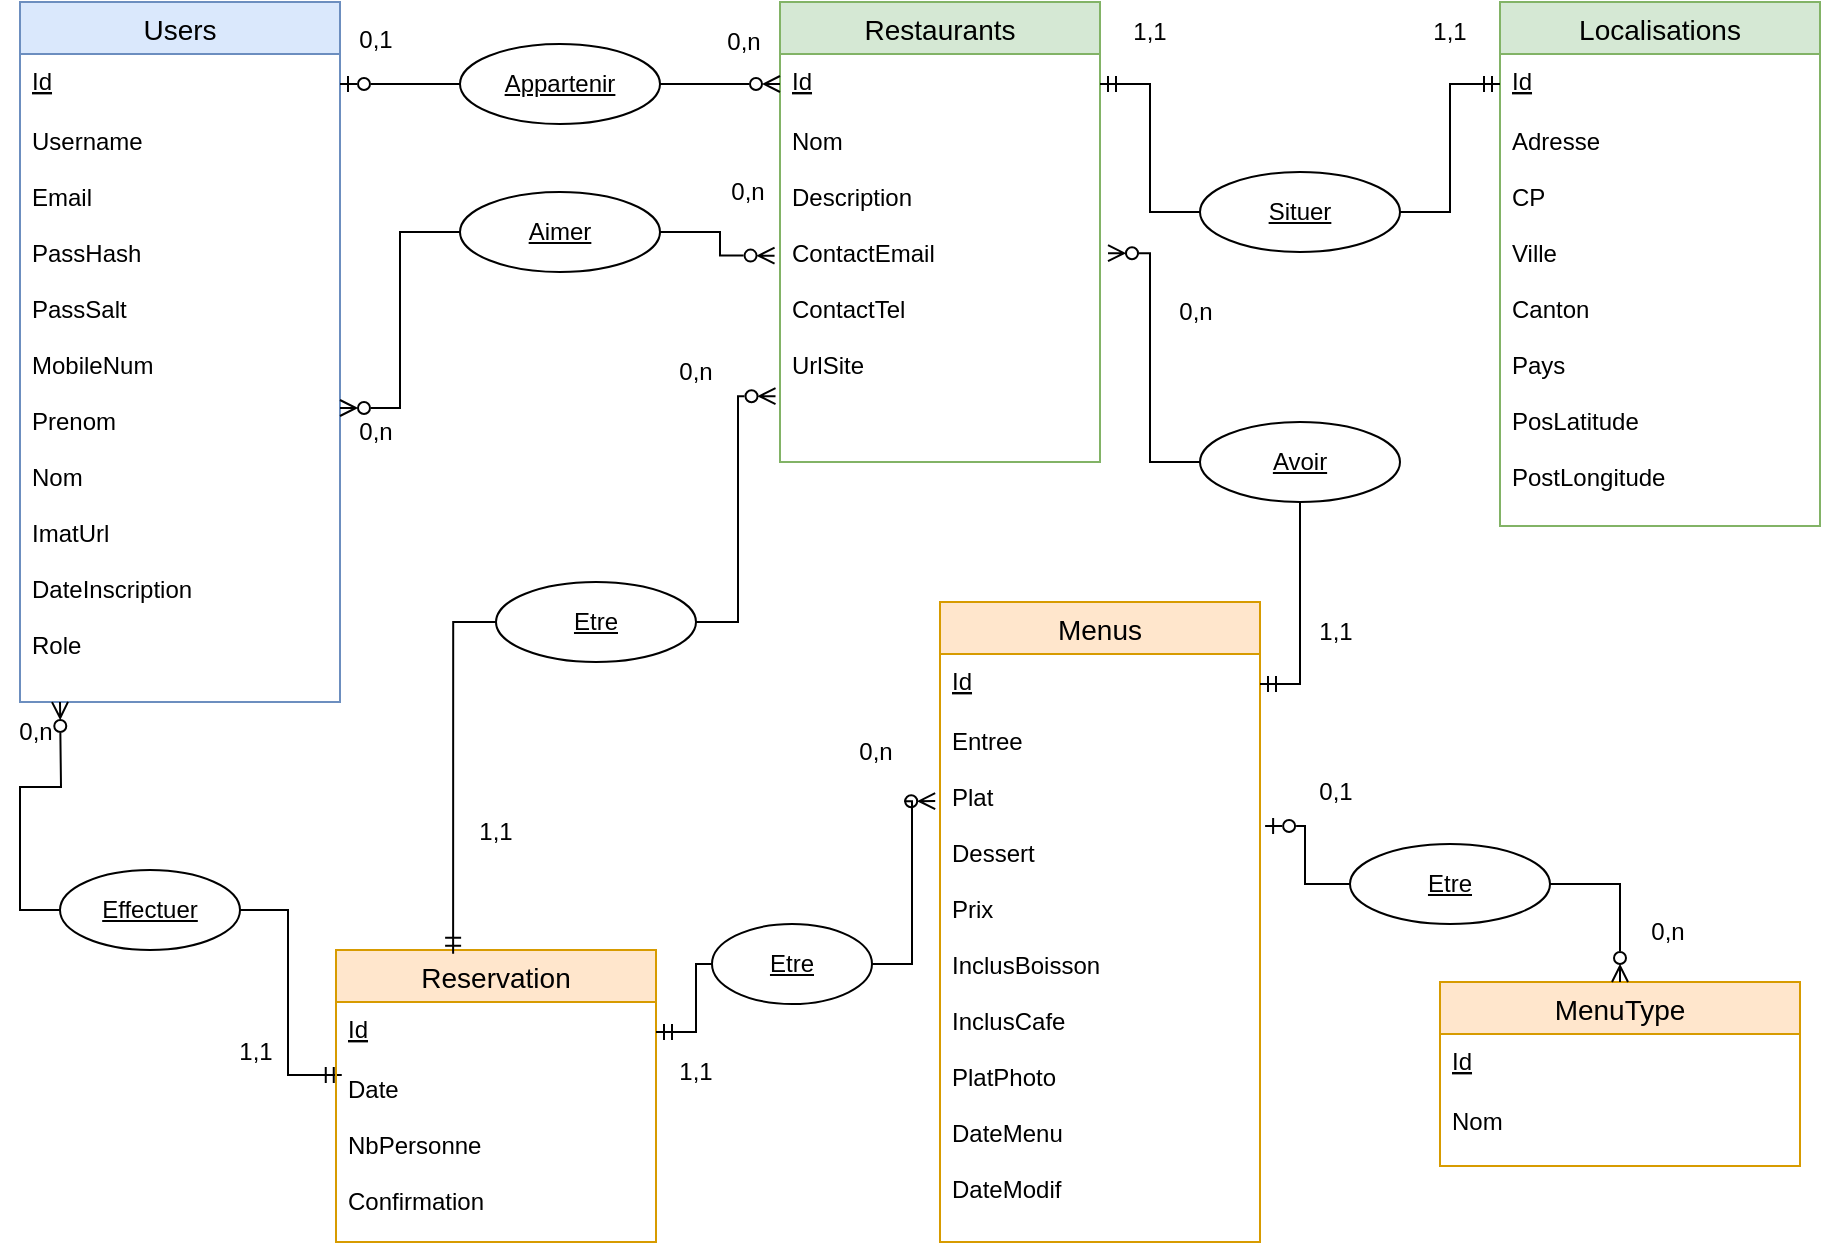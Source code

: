 <mxfile version="18.1.3" type="device"><diagram id="QKvdwH88C0wcRl8EetHP" name="Page-1"><mxGraphModel dx="1038" dy="641" grid="1" gridSize="10" guides="1" tooltips="1" connect="1" arrows="1" fold="1" page="1" pageScale="1" pageWidth="827" pageHeight="1169" math="0" shadow="0"><root><mxCell id="0"/><mxCell id="1" parent="0"/><mxCell id="CahEJzgrNlR-3I6OwAii-4" value="Users" style="swimlane;fontStyle=0;childLayout=stackLayout;horizontal=1;startSize=26;horizontalStack=0;resizeParent=1;resizeParentMax=0;resizeLast=0;collapsible=1;marginBottom=0;align=center;fontSize=14;fillColor=#dae8fc;strokeColor=#6c8ebf;" parent="1" vertex="1"><mxGeometry x="130" y="40" width="160" height="350" as="geometry"/></mxCell><mxCell id="CahEJzgrNlR-3I6OwAii-5" value="Id" style="text;strokeColor=none;fillColor=none;spacingLeft=4;spacingRight=4;overflow=hidden;rotatable=0;points=[[0,0.5],[1,0.5]];portConstraint=eastwest;fontSize=12;fontStyle=4" parent="CahEJzgrNlR-3I6OwAii-4" vertex="1"><mxGeometry y="26" width="160" height="30" as="geometry"/></mxCell><mxCell id="CahEJzgrNlR-3I6OwAii-6" value="Username&#10;&#10;Email&#10;&#10;PassHash&#10;&#10;PassSalt&#10;&#10;MobileNum&#10;&#10;Prenom&#10;&#10;Nom&#10;&#10;ImatUrl&#10;&#10;DateInscription&#10;&#10;Role" style="text;strokeColor=none;fillColor=none;spacingLeft=4;spacingRight=4;overflow=hidden;rotatable=0;points=[[0,0.5],[1,0.5]];portConstraint=eastwest;fontSize=12;" parent="CahEJzgrNlR-3I6OwAii-4" vertex="1"><mxGeometry y="56" width="160" height="294" as="geometry"/></mxCell><mxCell id="CahEJzgrNlR-3I6OwAii-7" value="Restaurants" style="swimlane;fontStyle=0;childLayout=stackLayout;horizontal=1;startSize=26;horizontalStack=0;resizeParent=1;resizeParentMax=0;resizeLast=0;collapsible=1;marginBottom=0;align=center;fontSize=14;fillColor=#d5e8d4;strokeColor=#82b366;" parent="1" vertex="1"><mxGeometry x="510" y="40" width="160" height="230" as="geometry"/></mxCell><mxCell id="CahEJzgrNlR-3I6OwAii-8" value="Id" style="text;strokeColor=none;fillColor=none;spacingLeft=4;spacingRight=4;overflow=hidden;rotatable=0;points=[[0,0.5],[1,0.5]];portConstraint=eastwest;fontSize=12;fontStyle=4" parent="CahEJzgrNlR-3I6OwAii-7" vertex="1"><mxGeometry y="26" width="160" height="30" as="geometry"/></mxCell><mxCell id="CahEJzgrNlR-3I6OwAii-9" value="Nom&#10;&#10;Description&#10;&#10;ContactEmail&#10;&#10;ContactTel&#10;&#10;UrlSite&#10;&#10;&#10;" style="text;strokeColor=none;fillColor=none;spacingLeft=4;spacingRight=4;overflow=hidden;rotatable=0;points=[[0,0.5],[1,0.5]];portConstraint=eastwest;fontSize=12;" parent="CahEJzgrNlR-3I6OwAii-7" vertex="1"><mxGeometry y="56" width="160" height="174" as="geometry"/></mxCell><mxCell id="CahEJzgrNlR-3I6OwAii-11" value="Menus" style="swimlane;fontStyle=0;childLayout=stackLayout;horizontal=1;startSize=26;horizontalStack=0;resizeParent=1;resizeParentMax=0;resizeLast=0;collapsible=1;marginBottom=0;align=center;fontSize=14;fillColor=#ffe6cc;strokeColor=#d79b00;" parent="1" vertex="1"><mxGeometry x="590" y="340" width="160" height="320" as="geometry"/></mxCell><mxCell id="CahEJzgrNlR-3I6OwAii-12" value="Id" style="text;strokeColor=none;fillColor=none;spacingLeft=4;spacingRight=4;overflow=hidden;rotatable=0;points=[[0,0.5],[1,0.5]];portConstraint=eastwest;fontSize=12;fontStyle=4" parent="CahEJzgrNlR-3I6OwAii-11" vertex="1"><mxGeometry y="26" width="160" height="30" as="geometry"/></mxCell><mxCell id="CahEJzgrNlR-3I6OwAii-13" value="Entree&#10;&#10;Plat&#10;&#10;Dessert&#10;&#10;Prix&#10;&#10;InclusBoisson&#10;&#10;InclusCafe&#10;&#10;PlatPhoto&#10;&#10;DateMenu&#10;&#10;DateModif&#10;&#10;" style="text;strokeColor=none;fillColor=none;spacingLeft=4;spacingRight=4;overflow=hidden;rotatable=0;points=[[0,0.5],[1,0.5]];portConstraint=eastwest;fontSize=12;" parent="CahEJzgrNlR-3I6OwAii-11" vertex="1"><mxGeometry y="56" width="160" height="264" as="geometry"/></mxCell><mxCell id="CahEJzgrNlR-3I6OwAii-14" value="MenuType" style="swimlane;fontStyle=0;childLayout=stackLayout;horizontal=1;startSize=26;horizontalStack=0;resizeParent=1;resizeParentMax=0;resizeLast=0;collapsible=1;marginBottom=0;align=center;fontSize=14;fillColor=#ffe6cc;strokeColor=#d79b00;" parent="1" vertex="1"><mxGeometry x="840" y="530" width="180" height="92" as="geometry"/></mxCell><mxCell id="CahEJzgrNlR-3I6OwAii-15" value="Id" style="text;strokeColor=none;fillColor=none;spacingLeft=4;spacingRight=4;overflow=hidden;rotatable=0;points=[[0,0.5],[1,0.5]];portConstraint=eastwest;fontSize=12;fontStyle=4" parent="CahEJzgrNlR-3I6OwAii-14" vertex="1"><mxGeometry y="26" width="180" height="30" as="geometry"/></mxCell><mxCell id="CahEJzgrNlR-3I6OwAii-16" value="Nom" style="text;strokeColor=none;fillColor=none;spacingLeft=4;spacingRight=4;overflow=hidden;rotatable=0;points=[[0,0.5],[1,0.5]];portConstraint=eastwest;fontSize=12;" parent="CahEJzgrNlR-3I6OwAii-14" vertex="1"><mxGeometry y="56" width="180" height="36" as="geometry"/></mxCell><mxCell id="CahEJzgrNlR-3I6OwAii-33" style="edgeStyle=orthogonalEdgeStyle;rounded=0;orthogonalLoop=1;jettySize=auto;html=1;exitX=1;exitY=0.5;exitDx=0;exitDy=0;entryX=-0.017;entryY=0.407;entryDx=0;entryDy=0;entryPerimeter=0;endArrow=ERzeroToMany;endFill=0;" parent="1" source="CahEJzgrNlR-3I6OwAii-17" target="CahEJzgrNlR-3I6OwAii-9" edge="1"><mxGeometry relative="1" as="geometry"/></mxCell><mxCell id="CahEJzgrNlR-3I6OwAii-17" value="Aimer" style="ellipse;whiteSpace=wrap;html=1;align=center;fontStyle=4;" parent="1" vertex="1"><mxGeometry x="350" y="135" width="100" height="40" as="geometry"/></mxCell><mxCell id="CahEJzgrNlR-3I6OwAii-31" style="edgeStyle=orthogonalEdgeStyle;rounded=0;orthogonalLoop=1;jettySize=auto;html=1;exitX=1;exitY=0.5;exitDx=0;exitDy=0;entryX=0;entryY=0.5;entryDx=0;entryDy=0;endArrow=ERzeroToMany;endFill=0;" parent="1" source="CahEJzgrNlR-3I6OwAii-18" target="CahEJzgrNlR-3I6OwAii-8" edge="1"><mxGeometry relative="1" as="geometry"/></mxCell><mxCell id="CahEJzgrNlR-3I6OwAii-18" value="Appartenir" style="ellipse;whiteSpace=wrap;html=1;align=center;fontStyle=4;" parent="1" vertex="1"><mxGeometry x="350" y="61" width="100" height="40" as="geometry"/></mxCell><mxCell id="CahEJzgrNlR-3I6OwAii-35" style="edgeStyle=orthogonalEdgeStyle;rounded=0;orthogonalLoop=1;jettySize=auto;html=1;exitX=1;exitY=0.5;exitDx=0;exitDy=0;endArrow=ERmandOne;endFill=0;entryX=0.018;entryY=1.216;entryDx=0;entryDy=0;entryPerimeter=0;" parent="1" source="CahEJzgrNlR-3I6OwAii-19" target="CahEJzgrNlR-3I6OwAii-24" edge="1"><mxGeometry relative="1" as="geometry"><mxPoint x="269" y="410" as="targetPoint"/></mxGeometry></mxCell><mxCell id="CahEJzgrNlR-3I6OwAii-19" value="Effectuer" style="ellipse;whiteSpace=wrap;html=1;align=center;fontStyle=4;" parent="1" vertex="1"><mxGeometry x="150" y="474" width="90" height="40" as="geometry"/></mxCell><mxCell id="CahEJzgrNlR-3I6OwAii-20" value="Localisations" style="swimlane;fontStyle=0;childLayout=stackLayout;horizontal=1;startSize=26;horizontalStack=0;resizeParent=1;resizeParentMax=0;resizeLast=0;collapsible=1;marginBottom=0;align=center;fontSize=14;fillColor=#d5e8d4;strokeColor=#82b366;" parent="1" vertex="1"><mxGeometry x="870" y="40" width="160" height="262" as="geometry"/></mxCell><mxCell id="CahEJzgrNlR-3I6OwAii-21" value="Id" style="text;strokeColor=none;fillColor=none;spacingLeft=4;spacingRight=4;overflow=hidden;rotatable=0;points=[[0,0.5],[1,0.5]];portConstraint=eastwest;fontSize=12;fontStyle=4" parent="CahEJzgrNlR-3I6OwAii-20" vertex="1"><mxGeometry y="26" width="160" height="30" as="geometry"/></mxCell><mxCell id="CahEJzgrNlR-3I6OwAii-22" value="Adresse&#10;&#10;CP&#10;&#10;Ville&#10;&#10;Canton&#10;&#10;Pays&#10;&#10;PosLatitude&#10;&#10;PostLongitude&#10;" style="text;strokeColor=none;fillColor=none;spacingLeft=4;spacingRight=4;overflow=hidden;rotatable=0;points=[[0,0.5],[1,0.5]];portConstraint=eastwest;fontSize=12;" parent="CahEJzgrNlR-3I6OwAii-20" vertex="1"><mxGeometry y="56" width="160" height="206" as="geometry"/></mxCell><mxCell id="CahEJzgrNlR-3I6OwAii-23" value="Reservation" style="swimlane;fontStyle=0;childLayout=stackLayout;horizontal=1;startSize=26;horizontalStack=0;resizeParent=1;resizeParentMax=0;resizeLast=0;collapsible=1;marginBottom=0;align=center;fontSize=14;fillColor=#ffe6cc;strokeColor=#d79b00;" parent="1" vertex="1"><mxGeometry x="288" y="514" width="160" height="146" as="geometry"/></mxCell><mxCell id="CahEJzgrNlR-3I6OwAii-24" value="Id" style="text;strokeColor=none;fillColor=none;spacingLeft=4;spacingRight=4;overflow=hidden;rotatable=0;points=[[0,0.5],[1,0.5]];portConstraint=eastwest;fontSize=12;fontStyle=4" parent="CahEJzgrNlR-3I6OwAii-23" vertex="1"><mxGeometry y="26" width="160" height="30" as="geometry"/></mxCell><mxCell id="CahEJzgrNlR-3I6OwAii-25" value="Date&#10;&#10;NbPersonne&#10;&#10;Confirmation&#10;&#10;" style="text;strokeColor=none;fillColor=none;spacingLeft=4;spacingRight=4;overflow=hidden;rotatable=0;points=[[0,0.5],[1,0.5]];portConstraint=eastwest;fontSize=12;" parent="CahEJzgrNlR-3I6OwAii-23" vertex="1"><mxGeometry y="56" width="160" height="90" as="geometry"/></mxCell><mxCell id="CahEJzgrNlR-3I6OwAii-28" style="edgeStyle=orthogonalEdgeStyle;rounded=0;orthogonalLoop=1;jettySize=auto;html=1;exitX=1;exitY=0.5;exitDx=0;exitDy=0;endArrow=ERmandOne;endFill=0;" parent="1" source="CahEJzgrNlR-3I6OwAii-26" target="CahEJzgrNlR-3I6OwAii-21" edge="1"><mxGeometry relative="1" as="geometry"/></mxCell><mxCell id="CahEJzgrNlR-3I6OwAii-26" value="Situer" style="ellipse;whiteSpace=wrap;html=1;align=center;fontStyle=4;" parent="1" vertex="1"><mxGeometry x="720" y="125" width="100" height="40" as="geometry"/></mxCell><mxCell id="CahEJzgrNlR-3I6OwAii-29" style="edgeStyle=orthogonalEdgeStyle;rounded=0;orthogonalLoop=1;jettySize=auto;html=1;exitX=1;exitY=0.5;exitDx=0;exitDy=0;entryX=0;entryY=0.5;entryDx=0;entryDy=0;endArrow=none;endFill=0;startArrow=ERmandOne;startFill=0;" parent="1" source="CahEJzgrNlR-3I6OwAii-8" target="CahEJzgrNlR-3I6OwAii-26" edge="1"><mxGeometry relative="1" as="geometry"/></mxCell><mxCell id="CahEJzgrNlR-3I6OwAii-30" style="edgeStyle=orthogonalEdgeStyle;rounded=0;orthogonalLoop=1;jettySize=auto;html=1;exitX=1;exitY=0.5;exitDx=0;exitDy=0;entryX=0;entryY=0.5;entryDx=0;entryDy=0;endArrow=none;endFill=0;startArrow=ERzeroToOne;startFill=0;" parent="1" source="CahEJzgrNlR-3I6OwAii-5" target="CahEJzgrNlR-3I6OwAii-18" edge="1"><mxGeometry relative="1" as="geometry"/></mxCell><mxCell id="CahEJzgrNlR-3I6OwAii-32" style="edgeStyle=orthogonalEdgeStyle;rounded=0;orthogonalLoop=1;jettySize=auto;html=1;exitX=1;exitY=0.5;exitDx=0;exitDy=0;entryX=0;entryY=0.5;entryDx=0;entryDy=0;endArrow=none;endFill=0;startArrow=ERzeroToMany;startFill=0;" parent="1" source="CahEJzgrNlR-3I6OwAii-6" target="CahEJzgrNlR-3I6OwAii-17" edge="1"><mxGeometry relative="1" as="geometry"/></mxCell><mxCell id="CahEJzgrNlR-3I6OwAii-36" value="0,1" style="text;html=1;strokeColor=none;fillColor=none;align=center;verticalAlign=middle;whiteSpace=wrap;rounded=0;" parent="1" vertex="1"><mxGeometry x="290" y="44" width="36" height="30" as="geometry"/></mxCell><mxCell id="CahEJzgrNlR-3I6OwAii-37" value="0,n" style="text;html=1;strokeColor=none;fillColor=none;align=center;verticalAlign=middle;whiteSpace=wrap;rounded=0;" parent="1" vertex="1"><mxGeometry x="474" y="45" width="36" height="30" as="geometry"/></mxCell><mxCell id="CahEJzgrNlR-3I6OwAii-38" value="0,n" style="text;html=1;strokeColor=none;fillColor=none;align=center;verticalAlign=middle;whiteSpace=wrap;rounded=0;" parent="1" vertex="1"><mxGeometry x="290" y="240" width="36" height="30" as="geometry"/></mxCell><mxCell id="CahEJzgrNlR-3I6OwAii-39" value="0,n" style="text;html=1;strokeColor=none;fillColor=none;align=center;verticalAlign=middle;whiteSpace=wrap;rounded=0;" parent="1" vertex="1"><mxGeometry x="476" y="120" width="36" height="30" as="geometry"/></mxCell><mxCell id="CahEJzgrNlR-3I6OwAii-43" style="edgeStyle=orthogonalEdgeStyle;rounded=0;orthogonalLoop=1;jettySize=auto;html=1;exitX=0;exitY=0.5;exitDx=0;exitDy=0;entryX=1.025;entryY=0.4;entryDx=0;entryDy=0;entryPerimeter=0;startArrow=none;startFill=0;endArrow=ERzeroToMany;endFill=0;" parent="1" source="CahEJzgrNlR-3I6OwAii-41" target="CahEJzgrNlR-3I6OwAii-9" edge="1"><mxGeometry relative="1" as="geometry"/></mxCell><mxCell id="CahEJzgrNlR-3I6OwAii-44" style="edgeStyle=orthogonalEdgeStyle;rounded=0;orthogonalLoop=1;jettySize=auto;html=1;exitX=0.5;exitY=1;exitDx=0;exitDy=0;entryX=1;entryY=0.5;entryDx=0;entryDy=0;startArrow=none;startFill=0;endArrow=ERmandOne;endFill=0;" parent="1" source="CahEJzgrNlR-3I6OwAii-41" target="CahEJzgrNlR-3I6OwAii-12" edge="1"><mxGeometry relative="1" as="geometry"/></mxCell><mxCell id="CahEJzgrNlR-3I6OwAii-41" value="Avoir" style="ellipse;whiteSpace=wrap;html=1;align=center;fontStyle=4;" parent="1" vertex="1"><mxGeometry x="720" y="250" width="100" height="40" as="geometry"/></mxCell><mxCell id="r8yVcP_Dq4NYMgnl8fIS-2" style="edgeStyle=orthogonalEdgeStyle;rounded=0;orthogonalLoop=1;jettySize=auto;html=1;exitX=1;exitY=0.5;exitDx=0;exitDy=0;endArrow=ERzeroToMany;endFill=0;entryX=-0.015;entryY=0.165;entryDx=0;entryDy=0;entryPerimeter=0;" parent="1" source="CahEJzgrNlR-3I6OwAii-45" target="CahEJzgrNlR-3I6OwAii-13" edge="1"><mxGeometry relative="1" as="geometry"><mxPoint x="591" y="401" as="targetPoint"/></mxGeometry></mxCell><mxCell id="CahEJzgrNlR-3I6OwAii-45" value="Etre" style="ellipse;whiteSpace=wrap;html=1;align=center;fontStyle=4;" parent="1" vertex="1"><mxGeometry x="476" y="501" width="80" height="40" as="geometry"/></mxCell><mxCell id="CahEJzgrNlR-3I6OwAii-46" style="edgeStyle=orthogonalEdgeStyle;rounded=0;orthogonalLoop=1;jettySize=auto;html=1;exitX=1;exitY=0.5;exitDx=0;exitDy=0;entryX=0;entryY=0.5;entryDx=0;entryDy=0;startArrow=ERmandOne;startFill=0;endArrow=none;endFill=0;" parent="1" source="CahEJzgrNlR-3I6OwAii-24" target="CahEJzgrNlR-3I6OwAii-45" edge="1"><mxGeometry relative="1" as="geometry"/></mxCell><mxCell id="CahEJzgrNlR-3I6OwAii-48" value="0,n" style="text;html=1;strokeColor=none;fillColor=none;align=center;verticalAlign=middle;whiteSpace=wrap;rounded=0;" parent="1" vertex="1"><mxGeometry x="120" y="390" width="36" height="30" as="geometry"/></mxCell><mxCell id="CahEJzgrNlR-3I6OwAii-50" value="1,1" style="text;html=1;strokeColor=none;fillColor=none;align=center;verticalAlign=middle;whiteSpace=wrap;rounded=0;" parent="1" vertex="1"><mxGeometry x="677" y="40" width="36" height="30" as="geometry"/></mxCell><mxCell id="CahEJzgrNlR-3I6OwAii-51" value="1,1" style="text;html=1;strokeColor=none;fillColor=none;align=center;verticalAlign=middle;whiteSpace=wrap;rounded=0;" parent="1" vertex="1"><mxGeometry x="827" y="40" width="36" height="30" as="geometry"/></mxCell><mxCell id="CahEJzgrNlR-3I6OwAii-52" value="1,1" style="text;html=1;strokeColor=none;fillColor=none;align=center;verticalAlign=middle;whiteSpace=wrap;rounded=0;" parent="1" vertex="1"><mxGeometry x="450" y="560" width="36" height="30" as="geometry"/></mxCell><mxCell id="CahEJzgrNlR-3I6OwAii-53" value="0,n" style="text;html=1;strokeColor=none;fillColor=none;align=center;verticalAlign=middle;whiteSpace=wrap;rounded=0;" parent="1" vertex="1"><mxGeometry x="540" y="400" width="36" height="30" as="geometry"/></mxCell><mxCell id="CahEJzgrNlR-3I6OwAii-55" value="1,1" style="text;html=1;strokeColor=none;fillColor=none;align=center;verticalAlign=middle;whiteSpace=wrap;rounded=0;" parent="1" vertex="1"><mxGeometry x="230" y="550" width="36" height="30" as="geometry"/></mxCell><mxCell id="CahEJzgrNlR-3I6OwAii-56" value="0,n" style="text;html=1;strokeColor=none;fillColor=none;align=center;verticalAlign=middle;whiteSpace=wrap;rounded=0;" parent="1" vertex="1"><mxGeometry x="700" y="180" width="36" height="30" as="geometry"/></mxCell><mxCell id="CahEJzgrNlR-3I6OwAii-57" value="1,1" style="text;html=1;strokeColor=none;fillColor=none;align=center;verticalAlign=middle;whiteSpace=wrap;rounded=0;" parent="1" vertex="1"><mxGeometry x="770" y="340" width="36" height="30" as="geometry"/></mxCell><mxCell id="CahEJzgrNlR-3I6OwAii-62" style="edgeStyle=orthogonalEdgeStyle;rounded=0;orthogonalLoop=1;jettySize=auto;html=1;entryX=0;entryY=0.5;entryDx=0;entryDy=0;startArrow=ERzeroToMany;startFill=0;endArrow=none;endFill=0;" parent="1" target="CahEJzgrNlR-3I6OwAii-19" edge="1"><mxGeometry relative="1" as="geometry"><mxPoint x="150" y="390" as="sourcePoint"/></mxGeometry></mxCell><mxCell id="CahEJzgrNlR-3I6OwAii-74" style="edgeStyle=orthogonalEdgeStyle;rounded=0;orthogonalLoop=1;jettySize=auto;html=1;exitX=1;exitY=0.5;exitDx=0;exitDy=0;entryX=-0.014;entryY=0.811;entryDx=0;entryDy=0;entryPerimeter=0;startArrow=none;startFill=0;endArrow=ERzeroToMany;endFill=0;" parent="1" source="CahEJzgrNlR-3I6OwAii-73" target="CahEJzgrNlR-3I6OwAii-9" edge="1"><mxGeometry relative="1" as="geometry"/></mxCell><mxCell id="CahEJzgrNlR-3I6OwAii-75" style="edgeStyle=orthogonalEdgeStyle;rounded=0;orthogonalLoop=1;jettySize=auto;html=1;exitX=0;exitY=0.5;exitDx=0;exitDy=0;entryX=0.366;entryY=0.013;entryDx=0;entryDy=0;entryPerimeter=0;startArrow=none;startFill=0;endArrow=ERmandOne;endFill=0;" parent="1" source="CahEJzgrNlR-3I6OwAii-73" target="CahEJzgrNlR-3I6OwAii-23" edge="1"><mxGeometry relative="1" as="geometry"/></mxCell><mxCell id="CahEJzgrNlR-3I6OwAii-73" value="Etre" style="ellipse;whiteSpace=wrap;html=1;align=center;fontStyle=4;" parent="1" vertex="1"><mxGeometry x="368" y="330" width="100" height="40" as="geometry"/></mxCell><mxCell id="CahEJzgrNlR-3I6OwAii-76" value="1,1" style="text;html=1;strokeColor=none;fillColor=none;align=center;verticalAlign=middle;whiteSpace=wrap;rounded=0;" parent="1" vertex="1"><mxGeometry x="350" y="440" width="36" height="30" as="geometry"/></mxCell><mxCell id="CahEJzgrNlR-3I6OwAii-77" value="0,n" style="text;html=1;strokeColor=none;fillColor=none;align=center;verticalAlign=middle;whiteSpace=wrap;rounded=0;" parent="1" vertex="1"><mxGeometry x="450" y="210" width="36" height="30" as="geometry"/></mxCell><mxCell id="r8yVcP_Dq4NYMgnl8fIS-6" style="edgeStyle=orthogonalEdgeStyle;rounded=0;orthogonalLoop=1;jettySize=auto;html=1;exitX=0;exitY=0.5;exitDx=0;exitDy=0;entryX=1.016;entryY=0.212;entryDx=0;entryDy=0;entryPerimeter=0;endArrow=ERzeroToOne;endFill=0;" parent="1" source="r8yVcP_Dq4NYMgnl8fIS-4" target="CahEJzgrNlR-3I6OwAii-13" edge="1"><mxGeometry relative="1" as="geometry"/></mxCell><mxCell id="r8yVcP_Dq4NYMgnl8fIS-7" style="edgeStyle=orthogonalEdgeStyle;rounded=0;orthogonalLoop=1;jettySize=auto;html=1;exitX=1;exitY=0.5;exitDx=0;exitDy=0;entryX=0.5;entryY=0;entryDx=0;entryDy=0;endArrow=ERzeroToMany;endFill=0;" parent="1" source="r8yVcP_Dq4NYMgnl8fIS-4" target="CahEJzgrNlR-3I6OwAii-14" edge="1"><mxGeometry relative="1" as="geometry"/></mxCell><mxCell id="r8yVcP_Dq4NYMgnl8fIS-4" value="Etre" style="ellipse;whiteSpace=wrap;html=1;align=center;fontStyle=4;" parent="1" vertex="1"><mxGeometry x="795" y="461" width="100" height="40" as="geometry"/></mxCell><mxCell id="r8yVcP_Dq4NYMgnl8fIS-8" value="0,n" style="text;html=1;strokeColor=none;fillColor=none;align=center;verticalAlign=middle;whiteSpace=wrap;rounded=0;" parent="1" vertex="1"><mxGeometry x="936" y="490" width="36" height="30" as="geometry"/></mxCell><mxCell id="r8yVcP_Dq4NYMgnl8fIS-9" value="0,1" style="text;html=1;strokeColor=none;fillColor=none;align=center;verticalAlign=middle;whiteSpace=wrap;rounded=0;" parent="1" vertex="1"><mxGeometry x="770" y="420" width="36" height="30" as="geometry"/></mxCell></root></mxGraphModel></diagram></mxfile>
